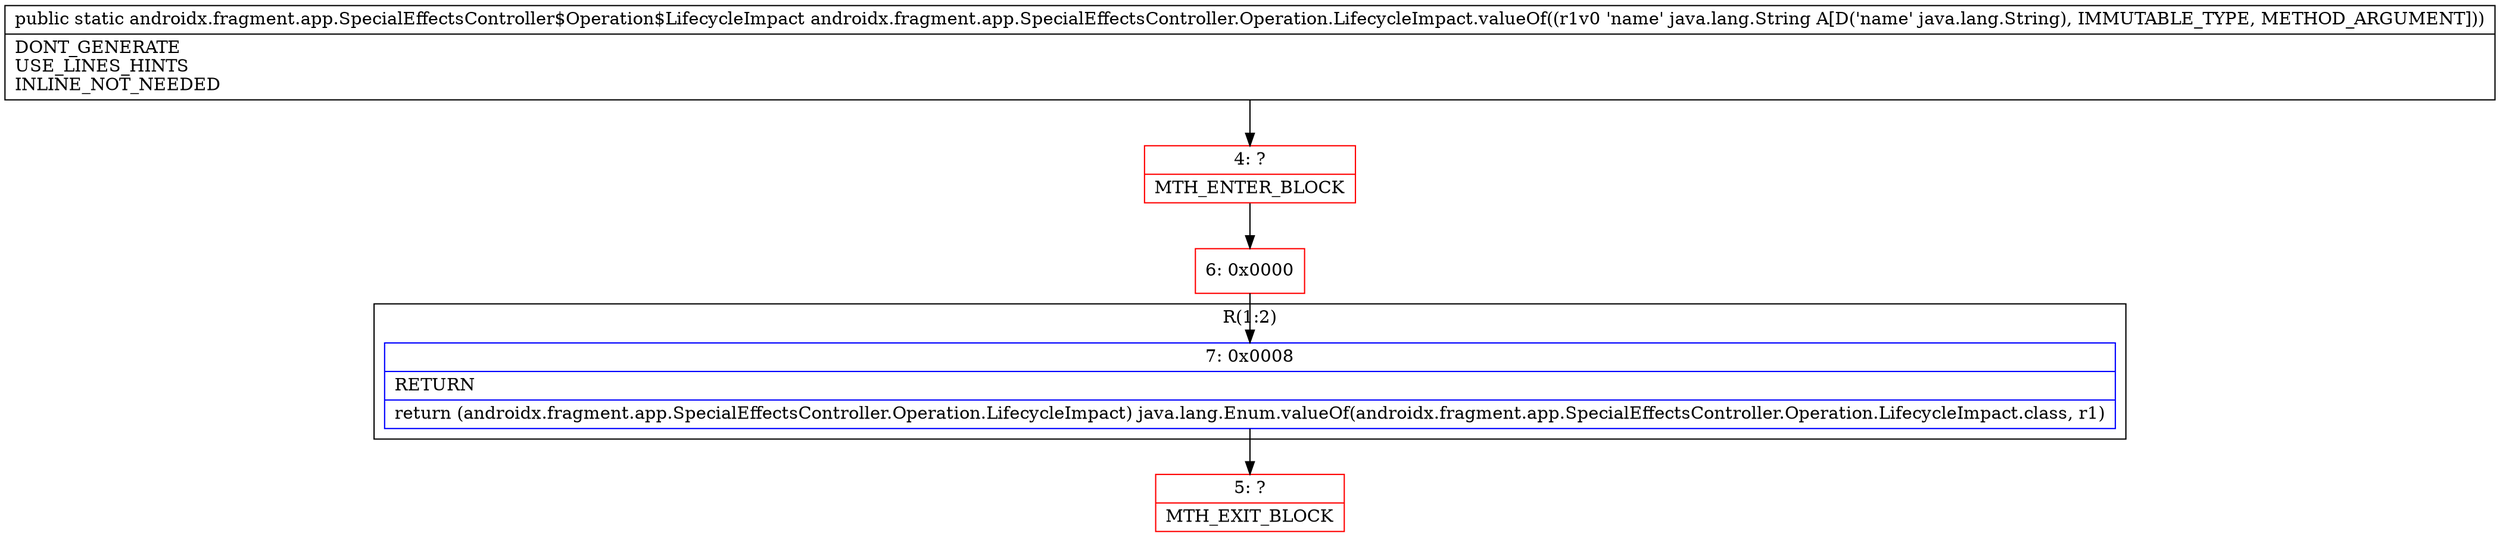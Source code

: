 digraph "CFG forandroidx.fragment.app.SpecialEffectsController.Operation.LifecycleImpact.valueOf(Ljava\/lang\/String;)Landroidx\/fragment\/app\/SpecialEffectsController$Operation$LifecycleImpact;" {
subgraph cluster_Region_570922711 {
label = "R(1:2)";
node [shape=record,color=blue];
Node_7 [shape=record,label="{7\:\ 0x0008|RETURN\l|return (androidx.fragment.app.SpecialEffectsController.Operation.LifecycleImpact) java.lang.Enum.valueOf(androidx.fragment.app.SpecialEffectsController.Operation.LifecycleImpact.class, r1)\l}"];
}
Node_4 [shape=record,color=red,label="{4\:\ ?|MTH_ENTER_BLOCK\l}"];
Node_6 [shape=record,color=red,label="{6\:\ 0x0000}"];
Node_5 [shape=record,color=red,label="{5\:\ ?|MTH_EXIT_BLOCK\l}"];
MethodNode[shape=record,label="{public static androidx.fragment.app.SpecialEffectsController$Operation$LifecycleImpact androidx.fragment.app.SpecialEffectsController.Operation.LifecycleImpact.valueOf((r1v0 'name' java.lang.String A[D('name' java.lang.String), IMMUTABLE_TYPE, METHOD_ARGUMENT]))  | DONT_GENERATE\lUSE_LINES_HINTS\lINLINE_NOT_NEEDED\l}"];
MethodNode -> Node_4;Node_7 -> Node_5;
Node_4 -> Node_6;
Node_6 -> Node_7;
}

